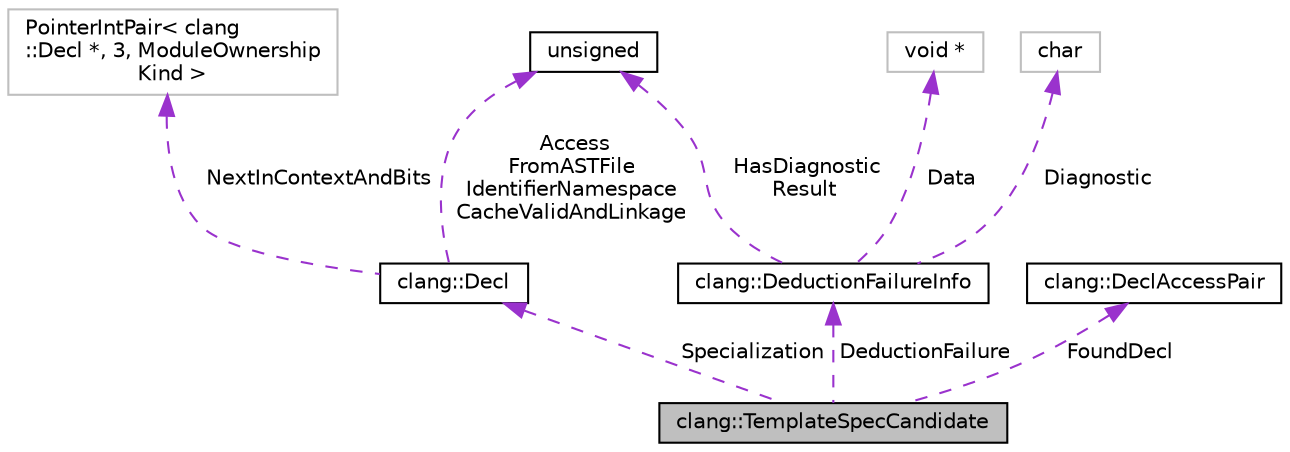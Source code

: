 digraph "clang::TemplateSpecCandidate"
{
 // LATEX_PDF_SIZE
  bgcolor="transparent";
  edge [fontname="Helvetica",fontsize="10",labelfontname="Helvetica",labelfontsize="10"];
  node [fontname="Helvetica",fontsize="10",shape=record];
  Node1 [label="clang::TemplateSpecCandidate",height=0.2,width=0.4,color="black", fillcolor="grey75", style="filled", fontcolor="black",tooltip="TemplateSpecCandidate - This is a generalization of OverloadCandidate which keeps track of template a..."];
  Node2 -> Node1 [dir="back",color="darkorchid3",fontsize="10",style="dashed",label=" DeductionFailure" ,fontname="Helvetica"];
  Node2 [label="clang::DeductionFailureInfo",height=0.2,width=0.4,color="black",URL="$structclang_1_1DeductionFailureInfo.html",tooltip="A structure used to record information about a failed template argument deduction,..."];
  Node3 -> Node2 [dir="back",color="darkorchid3",fontsize="10",style="dashed",label=" Diagnostic" ,fontname="Helvetica"];
  Node3 [label="char",height=0.2,width=0.4,color="grey75",tooltip=" "];
  Node4 -> Node2 [dir="back",color="darkorchid3",fontsize="10",style="dashed",label=" HasDiagnostic\nResult" ,fontname="Helvetica"];
  Node4 [label="unsigned",height=0.2,width=0.4,color="black",URL="$classunsigned.html",tooltip=" "];
  Node5 -> Node2 [dir="back",color="darkorchid3",fontsize="10",style="dashed",label=" Data" ,fontname="Helvetica"];
  Node5 [label="void *",height=0.2,width=0.4,color="grey75",tooltip=" "];
  Node6 -> Node1 [dir="back",color="darkorchid3",fontsize="10",style="dashed",label=" Specialization" ,fontname="Helvetica"];
  Node6 [label="clang::Decl",height=0.2,width=0.4,color="black",URL="$classclang_1_1Decl.html",tooltip="Decl - This represents one declaration (or definition), e.g."];
  Node7 -> Node6 [dir="back",color="darkorchid3",fontsize="10",style="dashed",label=" NextInContextAndBits" ,fontname="Helvetica"];
  Node7 [label="PointerIntPair\< clang\l::Decl *, 3, ModuleOwnership\lKind \>",height=0.2,width=0.4,color="grey75",tooltip=" "];
  Node4 -> Node6 [dir="back",color="darkorchid3",fontsize="10",style="dashed",label=" Access\nFromASTFile\nIdentifierNamespace\nCacheValidAndLinkage" ,fontname="Helvetica"];
  Node8 -> Node1 [dir="back",color="darkorchid3",fontsize="10",style="dashed",label=" FoundDecl" ,fontname="Helvetica"];
  Node8 [label="clang::DeclAccessPair",height=0.2,width=0.4,color="black",URL="$classclang_1_1DeclAccessPair.html",tooltip="A POD class for pairing a NamedDecl* with an access specifier."];
}
